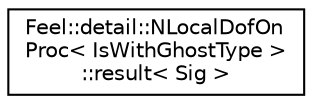 digraph "Graphical Class Hierarchy"
{
 // LATEX_PDF_SIZE
  edge [fontname="Helvetica",fontsize="10",labelfontname="Helvetica",labelfontsize="10"];
  node [fontname="Helvetica",fontsize="10",shape=record];
  rankdir="LR";
  Node0 [label="Feel::detail::NLocalDofOn\lProc\< IsWithGhostType \>\l::result\< Sig \>",height=0.2,width=0.4,color="black", fillcolor="white", style="filled",URL="$structFeel_1_1detail_1_1NLocalDofOnProc_1_1result.html",tooltip=" "];
}
